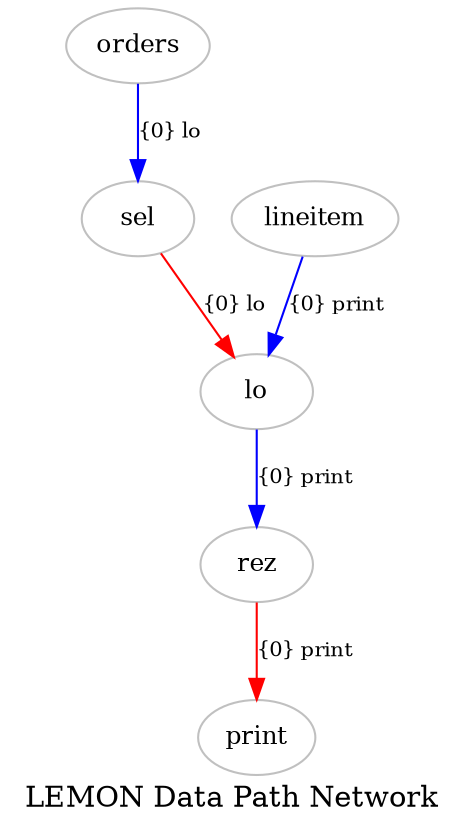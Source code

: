 
	/* Graph */
digraph G {
	compound=true;
	rankstep=1.25;
	label="LEMON Data Path Network";
	node[shape=ellipse,fontsize=12,fontcolor=black,color=grey];
	bgcolor=white;
	edge [arrowsize=1,fontsize=10];

	/* Nodes */
	subgraph cluster_print {label="print"; labelloc="b";};
	subgraph cluster_rez {label="rez"; labelloc="b";};
	subgraph cluster_lo {label="lo"; labelloc="b";};
	subgraph cluster_sel {label="sel"; labelloc="b";};
	subgraph cluster_orders {label="orders"; labelloc="b";};
	subgraph cluster_lineitem {label="lineitem"; labelloc="b";};

	/* Relationships */
	edge [arrowsize=1,color=red,label="{0} print"]	 rez->print
	edge [arrowsize=1,color=blue,label="{0} print"]	 lo->rez
	edge [arrowsize=1,color=red,label="{0} lo"]	 sel->lo
	edge [arrowsize=1,color=blue,label="{0} lo"]	 orders->sel
	edge [arrowsize=1,color=blue,label="{0} print"]	 lineitem->lo

}
